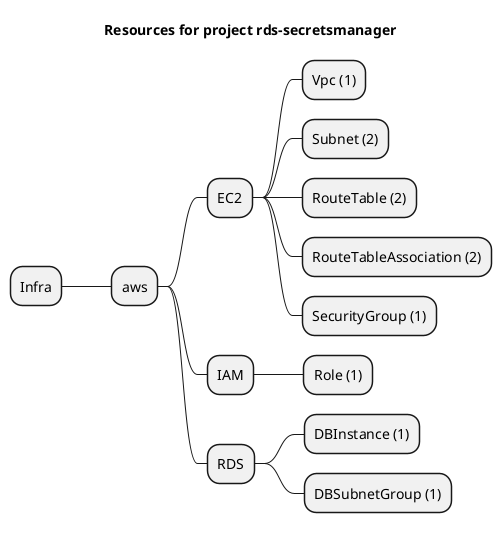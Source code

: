 @startmindmap
title Resources for project rds-secretsmanager
skinparam monochrome true
+ Infra
++ aws
+++ EC2
++++ Vpc (1)
++++ Subnet (2)
++++ RouteTable (2)
++++ RouteTableAssociation (2)
++++ SecurityGroup (1)
+++ IAM
++++ Role (1)
+++ RDS
++++ DBInstance (1)
++++ DBSubnetGroup (1)
@endmindmap